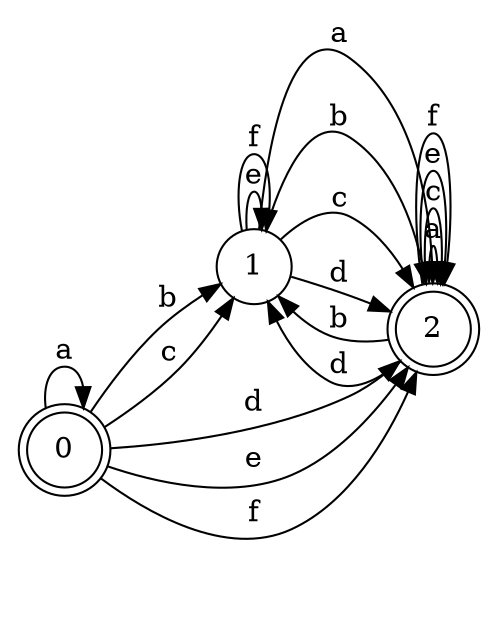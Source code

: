 digraph n3_7 {
__start0 [label="" shape="none"];

rankdir=LR;
size="8,5";

s0 [style="rounded,filled", color="black", fillcolor="white" shape="doublecircle", label="0"];
s1 [style="filled", color="black", fillcolor="white" shape="circle", label="1"];
s2 [style="rounded,filled", color="black", fillcolor="white" shape="doublecircle", label="2"];
s0 -> s0 [label="a"];
s0 -> s1 [label="b"];
s0 -> s1 [label="c"];
s0 -> s2 [label="d"];
s0 -> s2 [label="e"];
s0 -> s2 [label="f"];
s1 -> s2 [label="a"];
s1 -> s2 [label="b"];
s1 -> s2 [label="c"];
s1 -> s2 [label="d"];
s1 -> s1 [label="e"];
s1 -> s1 [label="f"];
s2 -> s2 [label="a"];
s2 -> s1 [label="b"];
s2 -> s2 [label="c"];
s2 -> s1 [label="d"];
s2 -> s2 [label="e"];
s2 -> s2 [label="f"];

}
